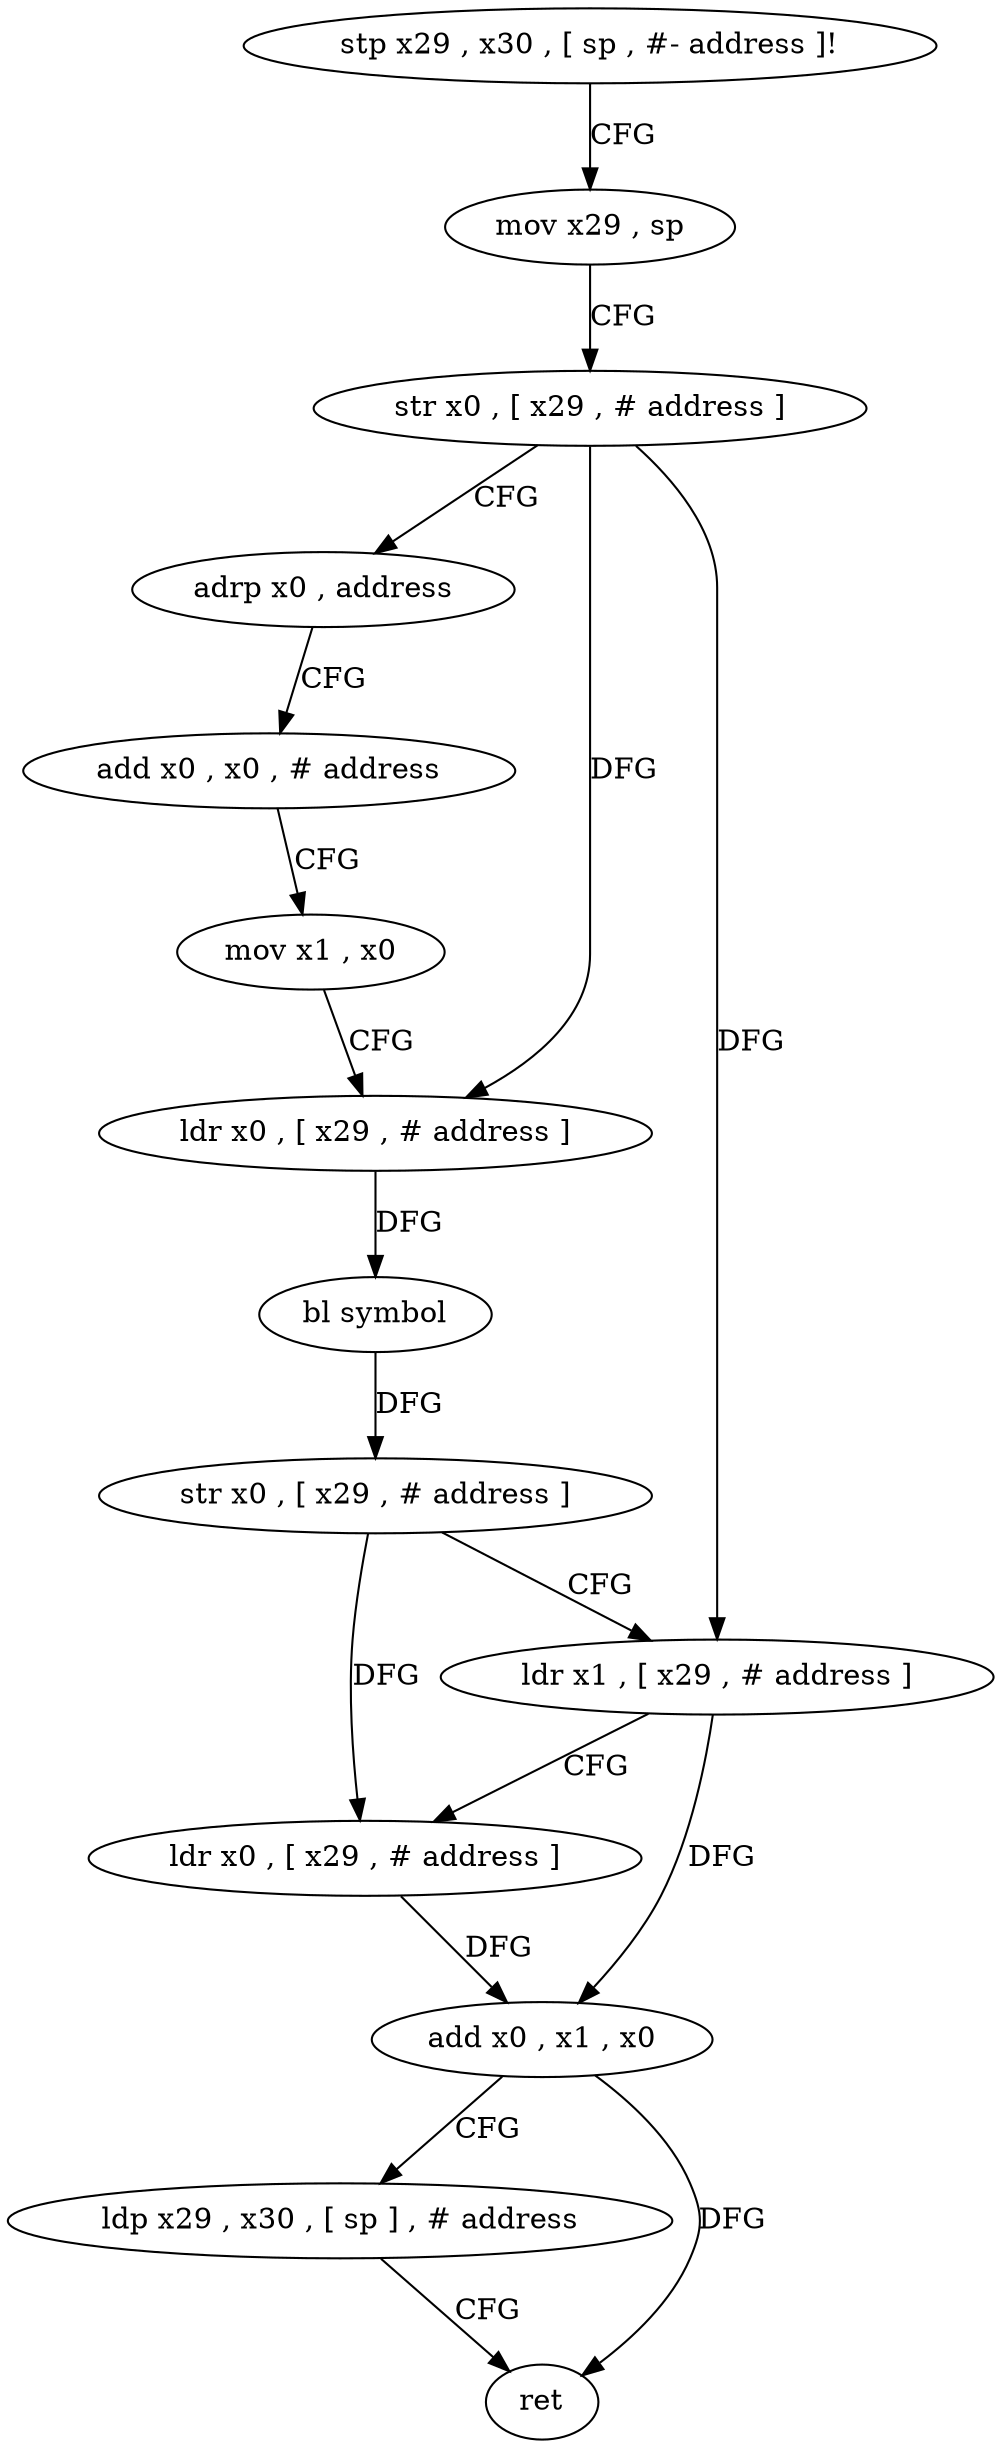 digraph "func" {
"4521712" [label = "stp x29 , x30 , [ sp , #- address ]!" ]
"4521716" [label = "mov x29 , sp" ]
"4521720" [label = "str x0 , [ x29 , # address ]" ]
"4521724" [label = "adrp x0 , address" ]
"4521728" [label = "add x0 , x0 , # address" ]
"4521732" [label = "mov x1 , x0" ]
"4521736" [label = "ldr x0 , [ x29 , # address ]" ]
"4521740" [label = "bl symbol" ]
"4521744" [label = "str x0 , [ x29 , # address ]" ]
"4521748" [label = "ldr x1 , [ x29 , # address ]" ]
"4521752" [label = "ldr x0 , [ x29 , # address ]" ]
"4521756" [label = "add x0 , x1 , x0" ]
"4521760" [label = "ldp x29 , x30 , [ sp ] , # address" ]
"4521764" [label = "ret" ]
"4521712" -> "4521716" [ label = "CFG" ]
"4521716" -> "4521720" [ label = "CFG" ]
"4521720" -> "4521724" [ label = "CFG" ]
"4521720" -> "4521736" [ label = "DFG" ]
"4521720" -> "4521748" [ label = "DFG" ]
"4521724" -> "4521728" [ label = "CFG" ]
"4521728" -> "4521732" [ label = "CFG" ]
"4521732" -> "4521736" [ label = "CFG" ]
"4521736" -> "4521740" [ label = "DFG" ]
"4521740" -> "4521744" [ label = "DFG" ]
"4521744" -> "4521748" [ label = "CFG" ]
"4521744" -> "4521752" [ label = "DFG" ]
"4521748" -> "4521752" [ label = "CFG" ]
"4521748" -> "4521756" [ label = "DFG" ]
"4521752" -> "4521756" [ label = "DFG" ]
"4521756" -> "4521760" [ label = "CFG" ]
"4521756" -> "4521764" [ label = "DFG" ]
"4521760" -> "4521764" [ label = "CFG" ]
}
